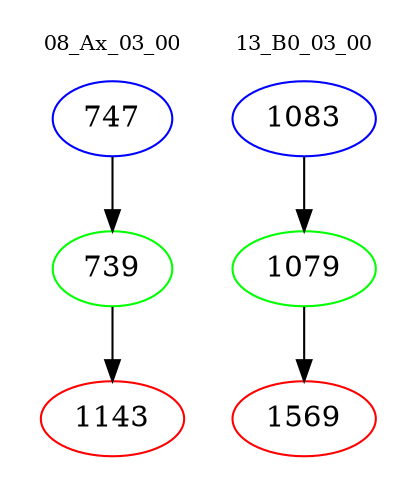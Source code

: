 digraph{
subgraph cluster_0 {
color = white
label = "08_Ax_03_00";
fontsize=10;
T0_747 [label="747", color="blue"]
T0_747 -> T0_739 [color="black"]
T0_739 [label="739", color="green"]
T0_739 -> T0_1143 [color="black"]
T0_1143 [label="1143", color="red"]
}
subgraph cluster_1 {
color = white
label = "13_B0_03_00";
fontsize=10;
T1_1083 [label="1083", color="blue"]
T1_1083 -> T1_1079 [color="black"]
T1_1079 [label="1079", color="green"]
T1_1079 -> T1_1569 [color="black"]
T1_1569 [label="1569", color="red"]
}
}

